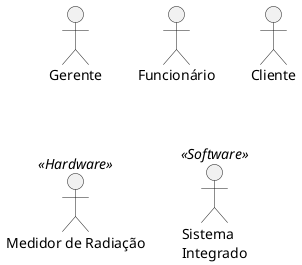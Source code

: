 @startuml

:Gerente: as Employee
actor Funcionário
actor :Cliente: as Person

' With stereotypes
:Medidor de Radiação: <<Hardware>>
actor :Sistema\nIntegrado: <<Software>>
@enduml